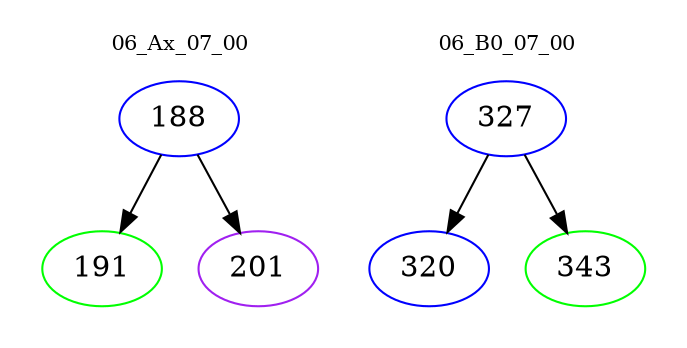 digraph{
subgraph cluster_0 {
color = white
label = "06_Ax_07_00";
fontsize=10;
T0_188 [label="188", color="blue"]
T0_188 -> T0_191 [color="black"]
T0_191 [label="191", color="green"]
T0_188 -> T0_201 [color="black"]
T0_201 [label="201", color="purple"]
}
subgraph cluster_1 {
color = white
label = "06_B0_07_00";
fontsize=10;
T1_327 [label="327", color="blue"]
T1_327 -> T1_320 [color="black"]
T1_320 [label="320", color="blue"]
T1_327 -> T1_343 [color="black"]
T1_343 [label="343", color="green"]
}
}
